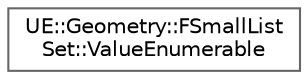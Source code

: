 digraph "Graphical Class Hierarchy"
{
 // INTERACTIVE_SVG=YES
 // LATEX_PDF_SIZE
  bgcolor="transparent";
  edge [fontname=Helvetica,fontsize=10,labelfontname=Helvetica,labelfontsize=10];
  node [fontname=Helvetica,fontsize=10,shape=box,height=0.2,width=0.4];
  rankdir="LR";
  Node0 [id="Node000000",label="UE::Geometry::FSmallList\lSet::ValueEnumerable",height=0.2,width=0.4,color="grey40", fillcolor="white", style="filled",URL="$d9/d5a/classUE_1_1Geometry_1_1FSmallListSet_1_1ValueEnumerable.html",tooltip="ValueEnumerable is an object that provides begin/end semantics for a small list, suitable for use wit..."];
}
